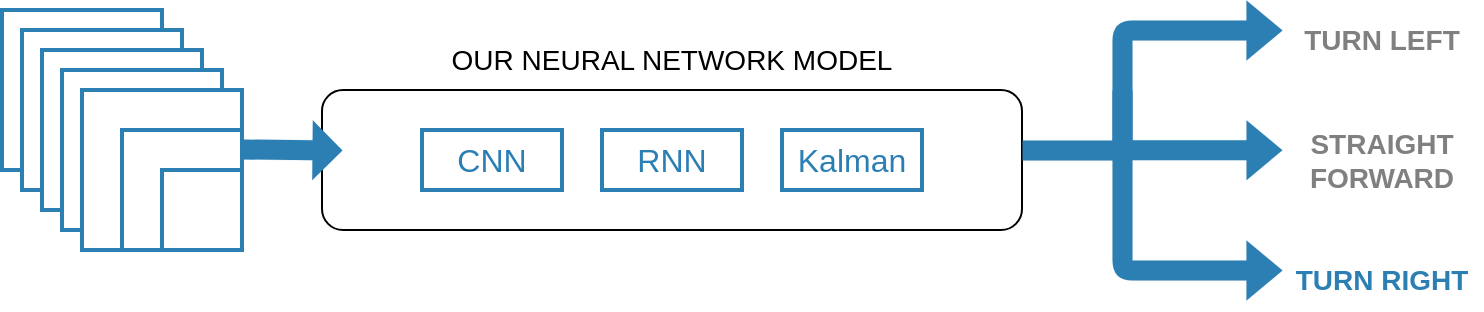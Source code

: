 <mxfile version="24.8.2">
  <diagram name="第 1 页" id="Xwh6hY9bKRAZLu4HPk8q">
    <mxGraphModel dx="1562" dy="891" grid="1" gridSize="10" guides="1" tooltips="1" connect="1" arrows="1" fold="1" page="1" pageScale="1" pageWidth="1169" pageHeight="827" math="0" shadow="0">
      <root>
        <mxCell id="0" />
        <mxCell id="1" parent="0" />
        <mxCell id="ptBm7Nk_LntaqPfMFYH8-5" value="" style="whiteSpace=wrap;html=1;aspect=fixed;strokeWidth=2;strokeColor=#2C7FB3;" vertex="1" parent="1">
          <mxGeometry x="80" y="160" width="80" height="80" as="geometry" />
        </mxCell>
        <mxCell id="ptBm7Nk_LntaqPfMFYH8-4" value="" style="whiteSpace=wrap;html=1;aspect=fixed;strokeWidth=2;strokeColor=#2C7FB3;" vertex="1" parent="1">
          <mxGeometry x="90" y="170" width="80" height="80" as="geometry" />
        </mxCell>
        <mxCell id="ptBm7Nk_LntaqPfMFYH8-3" value="" style="whiteSpace=wrap;html=1;aspect=fixed;strokeWidth=2;strokeColor=#2C7FB3;" vertex="1" parent="1">
          <mxGeometry x="100" y="180" width="80" height="80" as="geometry" />
        </mxCell>
        <mxCell id="ptBm7Nk_LntaqPfMFYH8-2" value="" style="whiteSpace=wrap;html=1;aspect=fixed;strokeColor=#2C7FB3;strokeWidth=2;" vertex="1" parent="1">
          <mxGeometry x="110" y="190" width="80" height="80" as="geometry" />
        </mxCell>
        <mxCell id="ptBm7Nk_LntaqPfMFYH8-1" value="" style="whiteSpace=wrap;html=1;aspect=fixed;strokeWidth=2;strokeColor=#2c7fb3;" vertex="1" parent="1">
          <mxGeometry x="120" y="200" width="80" height="80" as="geometry" />
        </mxCell>
        <mxCell id="ptBm7Nk_LntaqPfMFYH8-11" value="" style="rounded=1;whiteSpace=wrap;html=1;" vertex="1" parent="1">
          <mxGeometry x="240" y="200" width="350" height="70" as="geometry" />
        </mxCell>
        <mxCell id="ptBm7Nk_LntaqPfMFYH8-6" value="" style="shape=flexArrow;endArrow=classic;html=1;rounded=0;strokeWidth=0;strokeColor=#2C7FB3;fillColor=#2C7FB3;endSize=5;" edge="1" parent="1">
          <mxGeometry width="50" height="50" relative="1" as="geometry">
            <mxPoint x="200" y="229.5" as="sourcePoint" />
            <mxPoint x="250" y="230" as="targetPoint" />
          </mxGeometry>
        </mxCell>
        <mxCell id="ptBm7Nk_LntaqPfMFYH8-8" value="&lt;font color=&quot;#2c7fb3&quot; style=&quot;font-size: 16px;&quot;&gt;CNN&lt;/font&gt;" style="rounded=0;whiteSpace=wrap;html=1;strokeWidth=2;strokeColor=#2C7FB3;" vertex="1" parent="1">
          <mxGeometry x="290" y="220" width="70" height="30" as="geometry" />
        </mxCell>
        <mxCell id="ptBm7Nk_LntaqPfMFYH8-9" value="&lt;font color=&quot;#2c7fb3&quot; style=&quot;font-size: 16px;&quot;&gt;RNN&lt;/font&gt;" style="rounded=0;whiteSpace=wrap;html=1;strokeWidth=2;strokeColor=#2C7FB3;" vertex="1" parent="1">
          <mxGeometry x="380" y="220" width="70" height="30" as="geometry" />
        </mxCell>
        <mxCell id="ptBm7Nk_LntaqPfMFYH8-10" value="&lt;font color=&quot;#2c7fb3&quot;&gt;&lt;span style=&quot;font-size: 16px;&quot;&gt;Kalman&lt;/span&gt;&lt;/font&gt;" style="rounded=0;whiteSpace=wrap;html=1;strokeWidth=2;strokeColor=#2C7FB3;" vertex="1" parent="1">
          <mxGeometry x="470" y="220" width="70" height="30" as="geometry" />
        </mxCell>
        <mxCell id="ptBm7Nk_LntaqPfMFYH8-12" value="&lt;font style=&quot;font-size: 14px;&quot;&gt;OUR NEURAL NETWORK MODEL&lt;/font&gt;" style="text;html=1;align=center;verticalAlign=middle;whiteSpace=wrap;rounded=0;" vertex="1" parent="1">
          <mxGeometry x="300" y="170" width="230" height="30" as="geometry" />
        </mxCell>
        <mxCell id="ptBm7Nk_LntaqPfMFYH8-13" value="" style="shape=corner;whiteSpace=wrap;html=1;strokeWidth=2;strokeColor=#2C7FB3;" vertex="1" parent="1">
          <mxGeometry x="140" y="220" width="60" height="60" as="geometry" />
        </mxCell>
        <mxCell id="ptBm7Nk_LntaqPfMFYH8-16" value="" style="shape=flexArrow;endArrow=classic;html=1;rounded=1;fillColor=#2C7FB3;strokeColor=#2C7FB3;strokeWidth=0;" edge="1" parent="1">
          <mxGeometry width="50" height="50" relative="1" as="geometry">
            <mxPoint x="590" y="230" as="sourcePoint" />
            <mxPoint x="720" y="170" as="targetPoint" />
            <Array as="points">
              <mxPoint x="640" y="230" />
              <mxPoint x="640" y="170" />
              <mxPoint x="670" y="170" />
            </Array>
          </mxGeometry>
        </mxCell>
        <mxCell id="ptBm7Nk_LntaqPfMFYH8-18" value="" style="shape=flexArrow;endArrow=classic;html=1;rounded=0;fillColor=#2C7FB3;strokeColor=#2C7FB3;strokeWidth=0;" edge="1" parent="1">
          <mxGeometry width="50" height="50" relative="1" as="geometry">
            <mxPoint x="640" y="229.83" as="sourcePoint" />
            <mxPoint x="720" y="229.83" as="targetPoint" />
          </mxGeometry>
        </mxCell>
        <mxCell id="ptBm7Nk_LntaqPfMFYH8-19" value="" style="shape=flexArrow;endArrow=classic;html=1;rounded=1;strokeColor=#2C7FB3;fillColor=#2C7FB3;strokeWidth=0;" edge="1" parent="1">
          <mxGeometry width="50" height="50" relative="1" as="geometry">
            <mxPoint x="640" y="200" as="sourcePoint" />
            <mxPoint x="720" y="290" as="targetPoint" />
            <Array as="points">
              <mxPoint x="640" y="270" />
              <mxPoint x="640" y="290" />
            </Array>
          </mxGeometry>
        </mxCell>
        <mxCell id="ptBm7Nk_LntaqPfMFYH8-21" value="&lt;b style=&quot;&quot;&gt;&lt;font color=&quot;#808080&quot; style=&quot;font-size: 14px;&quot;&gt;STRAIGHT FORWARD&lt;/font&gt;&lt;/b&gt;" style="text;html=1;align=center;verticalAlign=middle;whiteSpace=wrap;rounded=0;" vertex="1" parent="1">
          <mxGeometry x="720" y="220" width="100" height="30" as="geometry" />
        </mxCell>
        <mxCell id="ptBm7Nk_LntaqPfMFYH8-22" value="&lt;font color=&quot;#808080&quot; style=&quot;font-size: 14px;&quot;&gt;&lt;b&gt;TURN LEFT&lt;/b&gt;&lt;/font&gt;" style="text;html=1;align=center;verticalAlign=middle;whiteSpace=wrap;rounded=0;" vertex="1" parent="1">
          <mxGeometry x="720" y="160" width="100" height="30" as="geometry" />
        </mxCell>
        <mxCell id="ptBm7Nk_LntaqPfMFYH8-23" value="&lt;font color=&quot;#2c7fb3&quot; style=&quot;font-size: 14px;&quot;&gt;&lt;b&gt;TURN RIGHT&lt;/b&gt;&lt;/font&gt;" style="text;html=1;align=center;verticalAlign=middle;whiteSpace=wrap;rounded=0;" vertex="1" parent="1">
          <mxGeometry x="720" y="280" width="100" height="30" as="geometry" />
        </mxCell>
      </root>
    </mxGraphModel>
  </diagram>
</mxfile>
